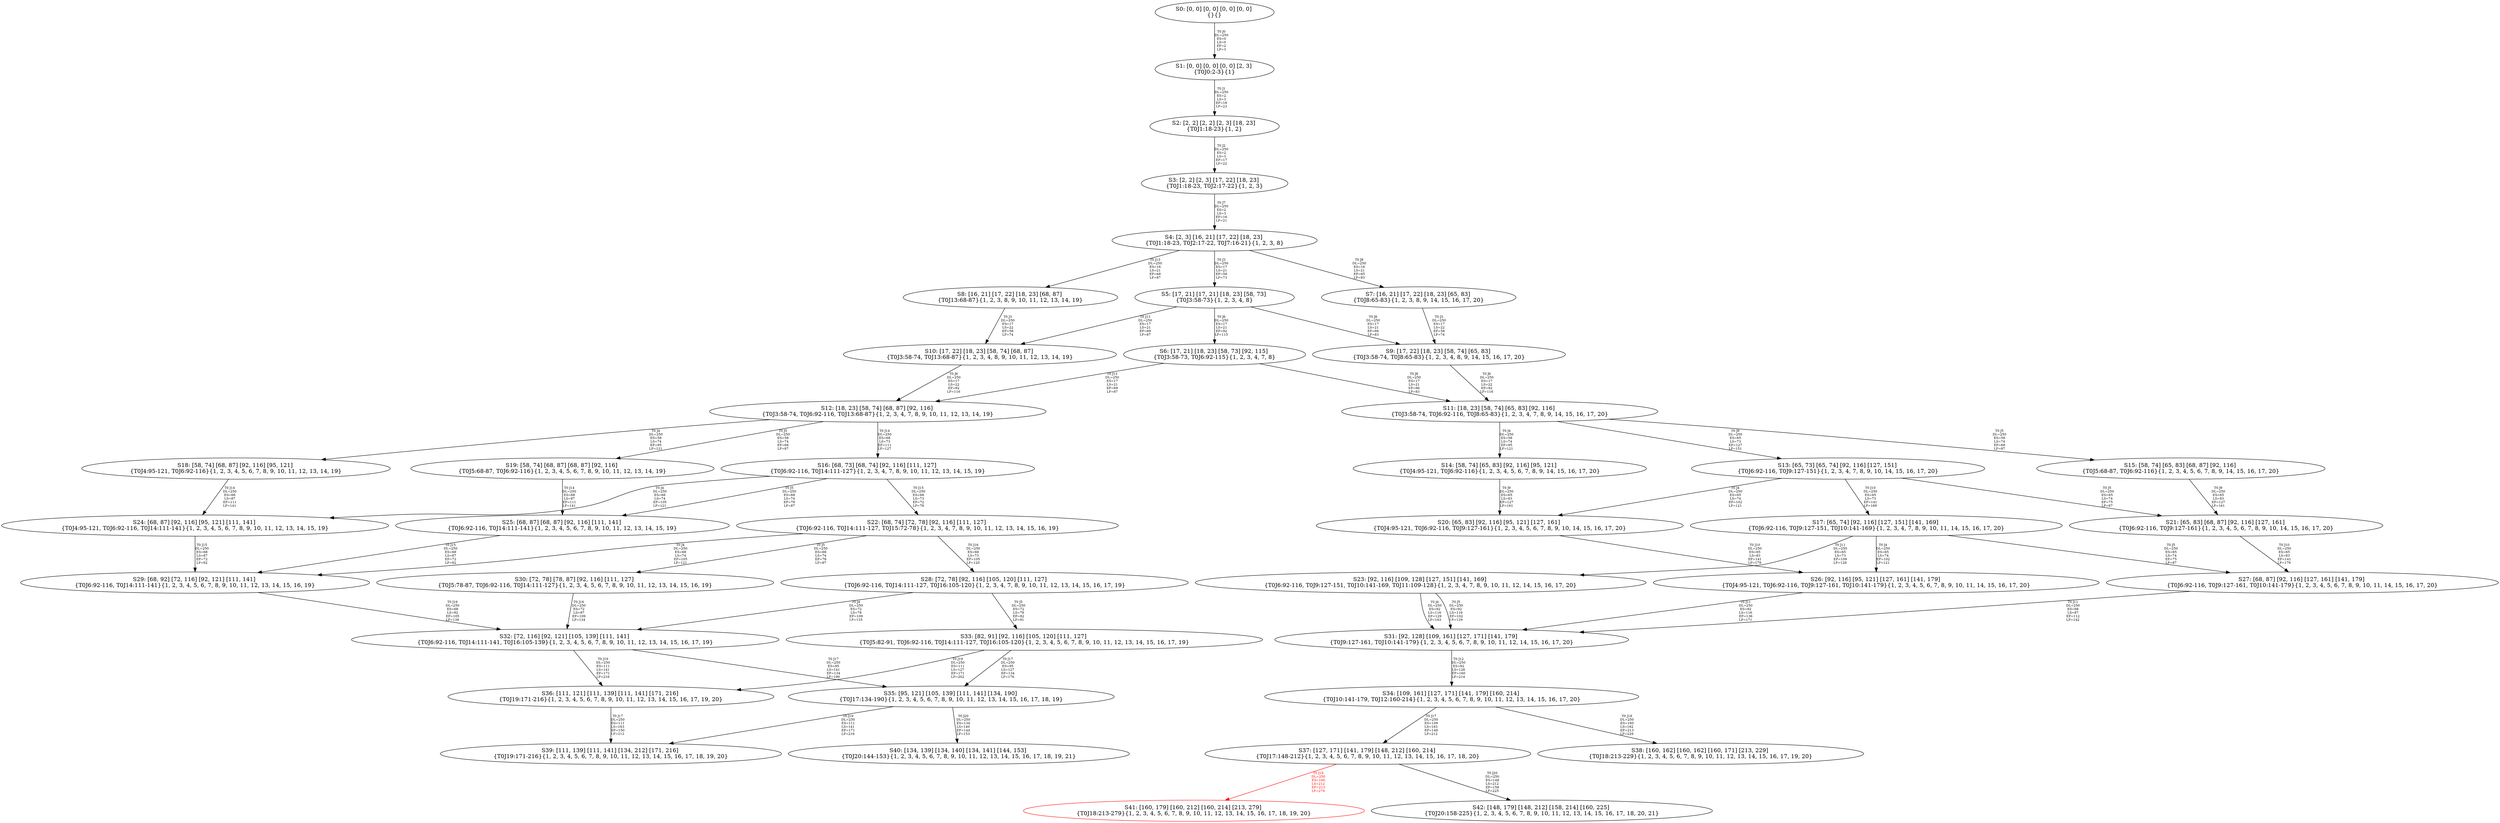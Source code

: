 digraph {
	S0[label="S0: [0, 0] [0, 0] [0, 0] [0, 0] \n{}{}"];
	S1[label="S1: [0, 0] [0, 0] [0, 0] [2, 3] \n{T0J0:2-3}{1}"];
	S2[label="S2: [2, 2] [2, 2] [2, 3] [18, 23] \n{T0J1:18-23}{1, 2}"];
	S3[label="S3: [2, 2] [2, 3] [17, 22] [18, 23] \n{T0J1:18-23, T0J2:17-22}{1, 2, 3}"];
	S4[label="S4: [2, 3] [16, 21] [17, 22] [18, 23] \n{T0J1:18-23, T0J2:17-22, T0J7:16-21}{1, 2, 3, 8}"];
	S5[label="S5: [17, 21] [17, 21] [18, 23] [58, 73] \n{T0J3:58-73}{1, 2, 3, 4, 8}"];
	S6[label="S6: [17, 21] [18, 23] [58, 73] [92, 115] \n{T0J3:58-73, T0J6:92-115}{1, 2, 3, 4, 7, 8}"];
	S7[label="S7: [16, 21] [17, 22] [18, 23] [65, 83] \n{T0J8:65-83}{1, 2, 3, 8, 9, 14, 15, 16, 17, 20}"];
	S8[label="S8: [16, 21] [17, 22] [18, 23] [68, 87] \n{T0J13:68-87}{1, 2, 3, 8, 9, 10, 11, 12, 13, 14, 19}"];
	S9[label="S9: [17, 22] [18, 23] [58, 74] [65, 83] \n{T0J3:58-74, T0J8:65-83}{1, 2, 3, 4, 8, 9, 14, 15, 16, 17, 20}"];
	S10[label="S10: [17, 22] [18, 23] [58, 74] [68, 87] \n{T0J3:58-74, T0J13:68-87}{1, 2, 3, 4, 8, 9, 10, 11, 12, 13, 14, 19}"];
	S11[label="S11: [18, 23] [58, 74] [65, 83] [92, 116] \n{T0J3:58-74, T0J6:92-116, T0J8:65-83}{1, 2, 3, 4, 7, 8, 9, 14, 15, 16, 17, 20}"];
	S12[label="S12: [18, 23] [58, 74] [68, 87] [92, 116] \n{T0J3:58-74, T0J6:92-116, T0J13:68-87}{1, 2, 3, 4, 7, 8, 9, 10, 11, 12, 13, 14, 19}"];
	S13[label="S13: [65, 73] [65, 74] [92, 116] [127, 151] \n{T0J6:92-116, T0J9:127-151}{1, 2, 3, 4, 7, 8, 9, 10, 14, 15, 16, 17, 20}"];
	S14[label="S14: [58, 74] [65, 83] [92, 116] [95, 121] \n{T0J4:95-121, T0J6:92-116}{1, 2, 3, 4, 5, 6, 7, 8, 9, 14, 15, 16, 17, 20}"];
	S15[label="S15: [58, 74] [65, 83] [68, 87] [92, 116] \n{T0J5:68-87, T0J6:92-116}{1, 2, 3, 4, 5, 6, 7, 8, 9, 14, 15, 16, 17, 20}"];
	S16[label="S16: [68, 73] [68, 74] [92, 116] [111, 127] \n{T0J6:92-116, T0J14:111-127}{1, 2, 3, 4, 7, 8, 9, 10, 11, 12, 13, 14, 15, 19}"];
	S17[label="S17: [65, 74] [92, 116] [127, 151] [141, 169] \n{T0J6:92-116, T0J9:127-151, T0J10:141-169}{1, 2, 3, 4, 7, 8, 9, 10, 11, 14, 15, 16, 17, 20}"];
	S18[label="S18: [58, 74] [68, 87] [92, 116] [95, 121] \n{T0J4:95-121, T0J6:92-116}{1, 2, 3, 4, 5, 6, 7, 8, 9, 10, 11, 12, 13, 14, 19}"];
	S19[label="S19: [58, 74] [68, 87] [68, 87] [92, 116] \n{T0J5:68-87, T0J6:92-116}{1, 2, 3, 4, 5, 6, 7, 8, 9, 10, 11, 12, 13, 14, 19}"];
	S20[label="S20: [65, 83] [92, 116] [95, 121] [127, 161] \n{T0J4:95-121, T0J6:92-116, T0J9:127-161}{1, 2, 3, 4, 5, 6, 7, 8, 9, 10, 14, 15, 16, 17, 20}"];
	S21[label="S21: [65, 83] [68, 87] [92, 116] [127, 161] \n{T0J6:92-116, T0J9:127-161}{1, 2, 3, 4, 5, 6, 7, 8, 9, 10, 14, 15, 16, 17, 20}"];
	S22[label="S22: [68, 74] [72, 78] [92, 116] [111, 127] \n{T0J6:92-116, T0J14:111-127, T0J15:72-78}{1, 2, 3, 4, 7, 8, 9, 10, 11, 12, 13, 14, 15, 16, 19}"];
	S23[label="S23: [92, 116] [109, 128] [127, 151] [141, 169] \n{T0J6:92-116, T0J9:127-151, T0J10:141-169, T0J11:109-128}{1, 2, 3, 4, 7, 8, 9, 10, 11, 12, 14, 15, 16, 17, 20}"];
	S24[label="S24: [68, 87] [92, 116] [95, 121] [111, 141] \n{T0J4:95-121, T0J6:92-116, T0J14:111-141}{1, 2, 3, 4, 5, 6, 7, 8, 9, 10, 11, 12, 13, 14, 15, 19}"];
	S25[label="S25: [68, 87] [68, 87] [92, 116] [111, 141] \n{T0J6:92-116, T0J14:111-141}{1, 2, 3, 4, 5, 6, 7, 8, 9, 10, 11, 12, 13, 14, 15, 19}"];
	S26[label="S26: [92, 116] [95, 121] [127, 161] [141, 179] \n{T0J4:95-121, T0J6:92-116, T0J9:127-161, T0J10:141-179}{1, 2, 3, 4, 5, 6, 7, 8, 9, 10, 11, 14, 15, 16, 17, 20}"];
	S27[label="S27: [68, 87] [92, 116] [127, 161] [141, 179] \n{T0J6:92-116, T0J9:127-161, T0J10:141-179}{1, 2, 3, 4, 5, 6, 7, 8, 9, 10, 11, 14, 15, 16, 17, 20}"];
	S28[label="S28: [72, 78] [92, 116] [105, 120] [111, 127] \n{T0J6:92-116, T0J14:111-127, T0J16:105-120}{1, 2, 3, 4, 7, 8, 9, 10, 11, 12, 13, 14, 15, 16, 17, 19}"];
	S29[label="S29: [68, 92] [72, 116] [92, 121] [111, 141] \n{T0J6:92-116, T0J14:111-141}{1, 2, 3, 4, 5, 6, 7, 8, 9, 10, 11, 12, 13, 14, 15, 16, 19}"];
	S30[label="S30: [72, 78] [78, 87] [92, 116] [111, 127] \n{T0J5:78-87, T0J6:92-116, T0J14:111-127}{1, 2, 3, 4, 5, 6, 7, 8, 9, 10, 11, 12, 13, 14, 15, 16, 19}"];
	S31[label="S31: [92, 128] [109, 161] [127, 171] [141, 179] \n{T0J9:127-161, T0J10:141-179}{1, 2, 3, 4, 5, 6, 7, 8, 9, 10, 11, 12, 14, 15, 16, 17, 20}"];
	S32[label="S32: [72, 116] [92, 121] [105, 139] [111, 141] \n{T0J6:92-116, T0J14:111-141, T0J16:105-139}{1, 2, 3, 4, 5, 6, 7, 8, 9, 10, 11, 12, 13, 14, 15, 16, 17, 19}"];
	S33[label="S33: [82, 91] [92, 116] [105, 120] [111, 127] \n{T0J5:82-91, T0J6:92-116, T0J14:111-127, T0J16:105-120}{1, 2, 3, 4, 5, 6, 7, 8, 9, 10, 11, 12, 13, 14, 15, 16, 17, 19}"];
	S34[label="S34: [109, 161] [127, 171] [141, 179] [160, 214] \n{T0J10:141-179, T0J12:160-214}{1, 2, 3, 4, 5, 6, 7, 8, 9, 10, 11, 12, 13, 14, 15, 16, 17, 20}"];
	S35[label="S35: [95, 121] [105, 139] [111, 141] [134, 190] \n{T0J17:134-190}{1, 2, 3, 4, 5, 6, 7, 8, 9, 10, 11, 12, 13, 14, 15, 16, 17, 18, 19}"];
	S36[label="S36: [111, 121] [111, 139] [111, 141] [171, 216] \n{T0J19:171-216}{1, 2, 3, 4, 5, 6, 7, 8, 9, 10, 11, 12, 13, 14, 15, 16, 17, 19, 20}"];
	S37[label="S37: [127, 171] [141, 179] [148, 212] [160, 214] \n{T0J17:148-212}{1, 2, 3, 4, 5, 6, 7, 8, 9, 10, 11, 12, 13, 14, 15, 16, 17, 18, 20}"];
	S38[label="S38: [160, 162] [160, 162] [160, 171] [213, 229] \n{T0J18:213-229}{1, 2, 3, 4, 5, 6, 7, 8, 9, 10, 11, 12, 13, 14, 15, 16, 17, 19, 20}"];
	S39[label="S39: [111, 139] [111, 141] [134, 212] [171, 216] \n{T0J19:171-216}{1, 2, 3, 4, 5, 6, 7, 8, 9, 10, 11, 12, 13, 14, 15, 16, 17, 18, 19, 20}"];
	S40[label="S40: [134, 139] [134, 140] [134, 141] [144, 153] \n{T0J20:144-153}{1, 2, 3, 4, 5, 6, 7, 8, 9, 10, 11, 12, 13, 14, 15, 16, 17, 18, 19, 21}"];
	S41[label="S41: [160, 179] [160, 212] [160, 214] [213, 279] \n{T0J18:213-279}{1, 2, 3, 4, 5, 6, 7, 8, 9, 10, 11, 12, 13, 14, 15, 16, 17, 18, 19, 20}"];
	S42[label="S42: [148, 179] [148, 212] [158, 214] [160, 225] \n{T0J20:158-225}{1, 2, 3, 4, 5, 6, 7, 8, 9, 10, 11, 12, 13, 14, 15, 16, 17, 18, 20, 21}"];
	S0 -> S1[label="T0 J0\nDL=250\nES=0\nLS=0\nEF=2\nLF=3",fontsize=8];
	S1 -> S2[label="T0 J1\nDL=250\nES=2\nLS=3\nEF=18\nLF=23",fontsize=8];
	S2 -> S3[label="T0 J2\nDL=250\nES=2\nLS=3\nEF=17\nLF=22",fontsize=8];
	S3 -> S4[label="T0 J7\nDL=250\nES=2\nLS=3\nEF=16\nLF=21",fontsize=8];
	S4 -> S5[label="T0 J3\nDL=250\nES=17\nLS=21\nEF=58\nLF=73",fontsize=8];
	S4 -> S7[label="T0 J8\nDL=250\nES=16\nLS=21\nEF=65\nLF=83",fontsize=8];
	S4 -> S8[label="T0 J13\nDL=250\nES=16\nLS=21\nEF=68\nLF=87",fontsize=8];
	S5 -> S6[label="T0 J6\nDL=250\nES=17\nLS=21\nEF=92\nLF=115",fontsize=8];
	S5 -> S9[label="T0 J8\nDL=250\nES=17\nLS=21\nEF=66\nLF=83",fontsize=8];
	S5 -> S10[label="T0 J13\nDL=250\nES=17\nLS=21\nEF=69\nLF=87",fontsize=8];
	S6 -> S11[label="T0 J8\nDL=250\nES=17\nLS=21\nEF=66\nLF=83",fontsize=8];
	S6 -> S12[label="T0 J13\nDL=250\nES=17\nLS=21\nEF=69\nLF=87",fontsize=8];
	S7 -> S9[label="T0 J3\nDL=250\nES=17\nLS=22\nEF=58\nLF=74",fontsize=8];
	S8 -> S10[label="T0 J3\nDL=250\nES=17\nLS=22\nEF=58\nLF=74",fontsize=8];
	S9 -> S11[label="T0 J6\nDL=250\nES=17\nLS=22\nEF=92\nLF=116",fontsize=8];
	S10 -> S12[label="T0 J6\nDL=250\nES=17\nLS=22\nEF=92\nLF=116",fontsize=8];
	S11 -> S14[label="T0 J4\nDL=250\nES=58\nLS=74\nEF=95\nLF=121",fontsize=8];
	S11 -> S15[label="T0 J5\nDL=250\nES=58\nLS=74\nEF=68\nLF=87",fontsize=8];
	S11 -> S13[label="T0 J9\nDL=250\nES=65\nLS=73\nEF=127\nLF=151",fontsize=8];
	S12 -> S18[label="T0 J4\nDL=250\nES=58\nLS=74\nEF=95\nLF=121",fontsize=8];
	S12 -> S19[label="T0 J5\nDL=250\nES=58\nLS=74\nEF=68\nLF=87",fontsize=8];
	S12 -> S16[label="T0 J14\nDL=250\nES=68\nLS=73\nEF=111\nLF=127",fontsize=8];
	S13 -> S20[label="T0 J4\nDL=250\nES=65\nLS=74\nEF=102\nLF=121",fontsize=8];
	S13 -> S21[label="T0 J5\nDL=250\nES=65\nLS=74\nEF=75\nLF=87",fontsize=8];
	S13 -> S17[label="T0 J10\nDL=250\nES=65\nLS=73\nEF=141\nLF=169",fontsize=8];
	S14 -> S20[label="T0 J9\nDL=250\nES=65\nLS=83\nEF=127\nLF=161",fontsize=8];
	S15 -> S21[label="T0 J9\nDL=250\nES=65\nLS=83\nEF=127\nLF=161",fontsize=8];
	S16 -> S24[label="T0 J4\nDL=250\nES=68\nLS=74\nEF=105\nLF=121",fontsize=8];
	S16 -> S25[label="T0 J5\nDL=250\nES=68\nLS=74\nEF=78\nLF=87",fontsize=8];
	S16 -> S22[label="T0 J15\nDL=250\nES=68\nLS=73\nEF=72\nLF=78",fontsize=8];
	S17 -> S26[label="T0 J4\nDL=250\nES=65\nLS=74\nEF=102\nLF=121",fontsize=8];
	S17 -> S27[label="T0 J5\nDL=250\nES=65\nLS=74\nEF=75\nLF=87",fontsize=8];
	S17 -> S23[label="T0 J11\nDL=250\nES=65\nLS=73\nEF=109\nLF=128",fontsize=8];
	S18 -> S24[label="T0 J14\nDL=250\nES=68\nLS=87\nEF=111\nLF=141",fontsize=8];
	S19 -> S25[label="T0 J14\nDL=250\nES=68\nLS=87\nEF=111\nLF=141",fontsize=8];
	S20 -> S26[label="T0 J10\nDL=250\nES=65\nLS=83\nEF=141\nLF=179",fontsize=8];
	S21 -> S27[label="T0 J10\nDL=250\nES=65\nLS=83\nEF=141\nLF=179",fontsize=8];
	S22 -> S29[label="T0 J4\nDL=250\nES=68\nLS=74\nEF=105\nLF=121",fontsize=8];
	S22 -> S30[label="T0 J5\nDL=250\nES=68\nLS=74\nEF=78\nLF=87",fontsize=8];
	S22 -> S28[label="T0 J16\nDL=250\nES=68\nLS=73\nEF=105\nLF=120",fontsize=8];
	S23 -> S31[label="T0 J4\nDL=250\nES=92\nLS=116\nEF=129\nLF=163",fontsize=8];
	S23 -> S31[label="T0 J5\nDL=250\nES=92\nLS=116\nEF=102\nLF=129",fontsize=8];
	S24 -> S29[label="T0 J15\nDL=250\nES=68\nLS=87\nEF=72\nLF=92",fontsize=8];
	S25 -> S29[label="T0 J15\nDL=250\nES=68\nLS=87\nEF=72\nLF=92",fontsize=8];
	S26 -> S31[label="T0 J11\nDL=250\nES=92\nLS=116\nEF=136\nLF=171",fontsize=8];
	S27 -> S31[label="T0 J11\nDL=250\nES=68\nLS=87\nEF=112\nLF=142",fontsize=8];
	S28 -> S32[label="T0 J4\nDL=250\nES=72\nLS=78\nEF=109\nLF=125",fontsize=8];
	S28 -> S33[label="T0 J5\nDL=250\nES=72\nLS=78\nEF=82\nLF=91",fontsize=8];
	S29 -> S32[label="T0 J16\nDL=250\nES=68\nLS=92\nEF=105\nLF=139",fontsize=8];
	S30 -> S32[label="T0 J16\nDL=250\nES=72\nLS=87\nEF=109\nLF=134",fontsize=8];
	S31 -> S34[label="T0 J12\nDL=250\nES=92\nLS=128\nEF=160\nLF=214",fontsize=8];
	S32 -> S35[label="T0 J17\nDL=250\nES=95\nLS=141\nEF=134\nLF=190",fontsize=8];
	S32 -> S36[label="T0 J19\nDL=250\nES=111\nLS=141\nEF=171\nLF=216",fontsize=8];
	S33 -> S35[label="T0 J17\nDL=250\nES=95\nLS=127\nEF=134\nLF=176",fontsize=8];
	S33 -> S36[label="T0 J19\nDL=250\nES=111\nLS=127\nEF=171\nLF=202",fontsize=8];
	S34 -> S37[label="T0 J17\nDL=250\nES=109\nLS=163\nEF=148\nLF=212",fontsize=8];
	S34 -> S38[label="T0 J18\nDL=250\nES=160\nLS=162\nEF=213\nLF=229",fontsize=8];
	S35 -> S39[label="T0 J19\nDL=250\nES=111\nLS=141\nEF=171\nLF=216",fontsize=8];
	S35 -> S40[label="T0 J20\nDL=250\nES=134\nLS=140\nEF=144\nLF=153",fontsize=8];
	S36 -> S39[label="T0 J17\nDL=250\nES=111\nLS=163\nEF=150\nLF=212",fontsize=8];
	S37 -> S41[label="T0 J18\nDL=250\nES=160\nLS=212\nEF=213\nLF=279",color=Red,fontcolor=Red,fontsize=8];
S41[color=Red];
	S37 -> S42[label="T0 J20\nDL=250\nES=148\nLS=212\nEF=158\nLF=225",fontsize=8];
}
